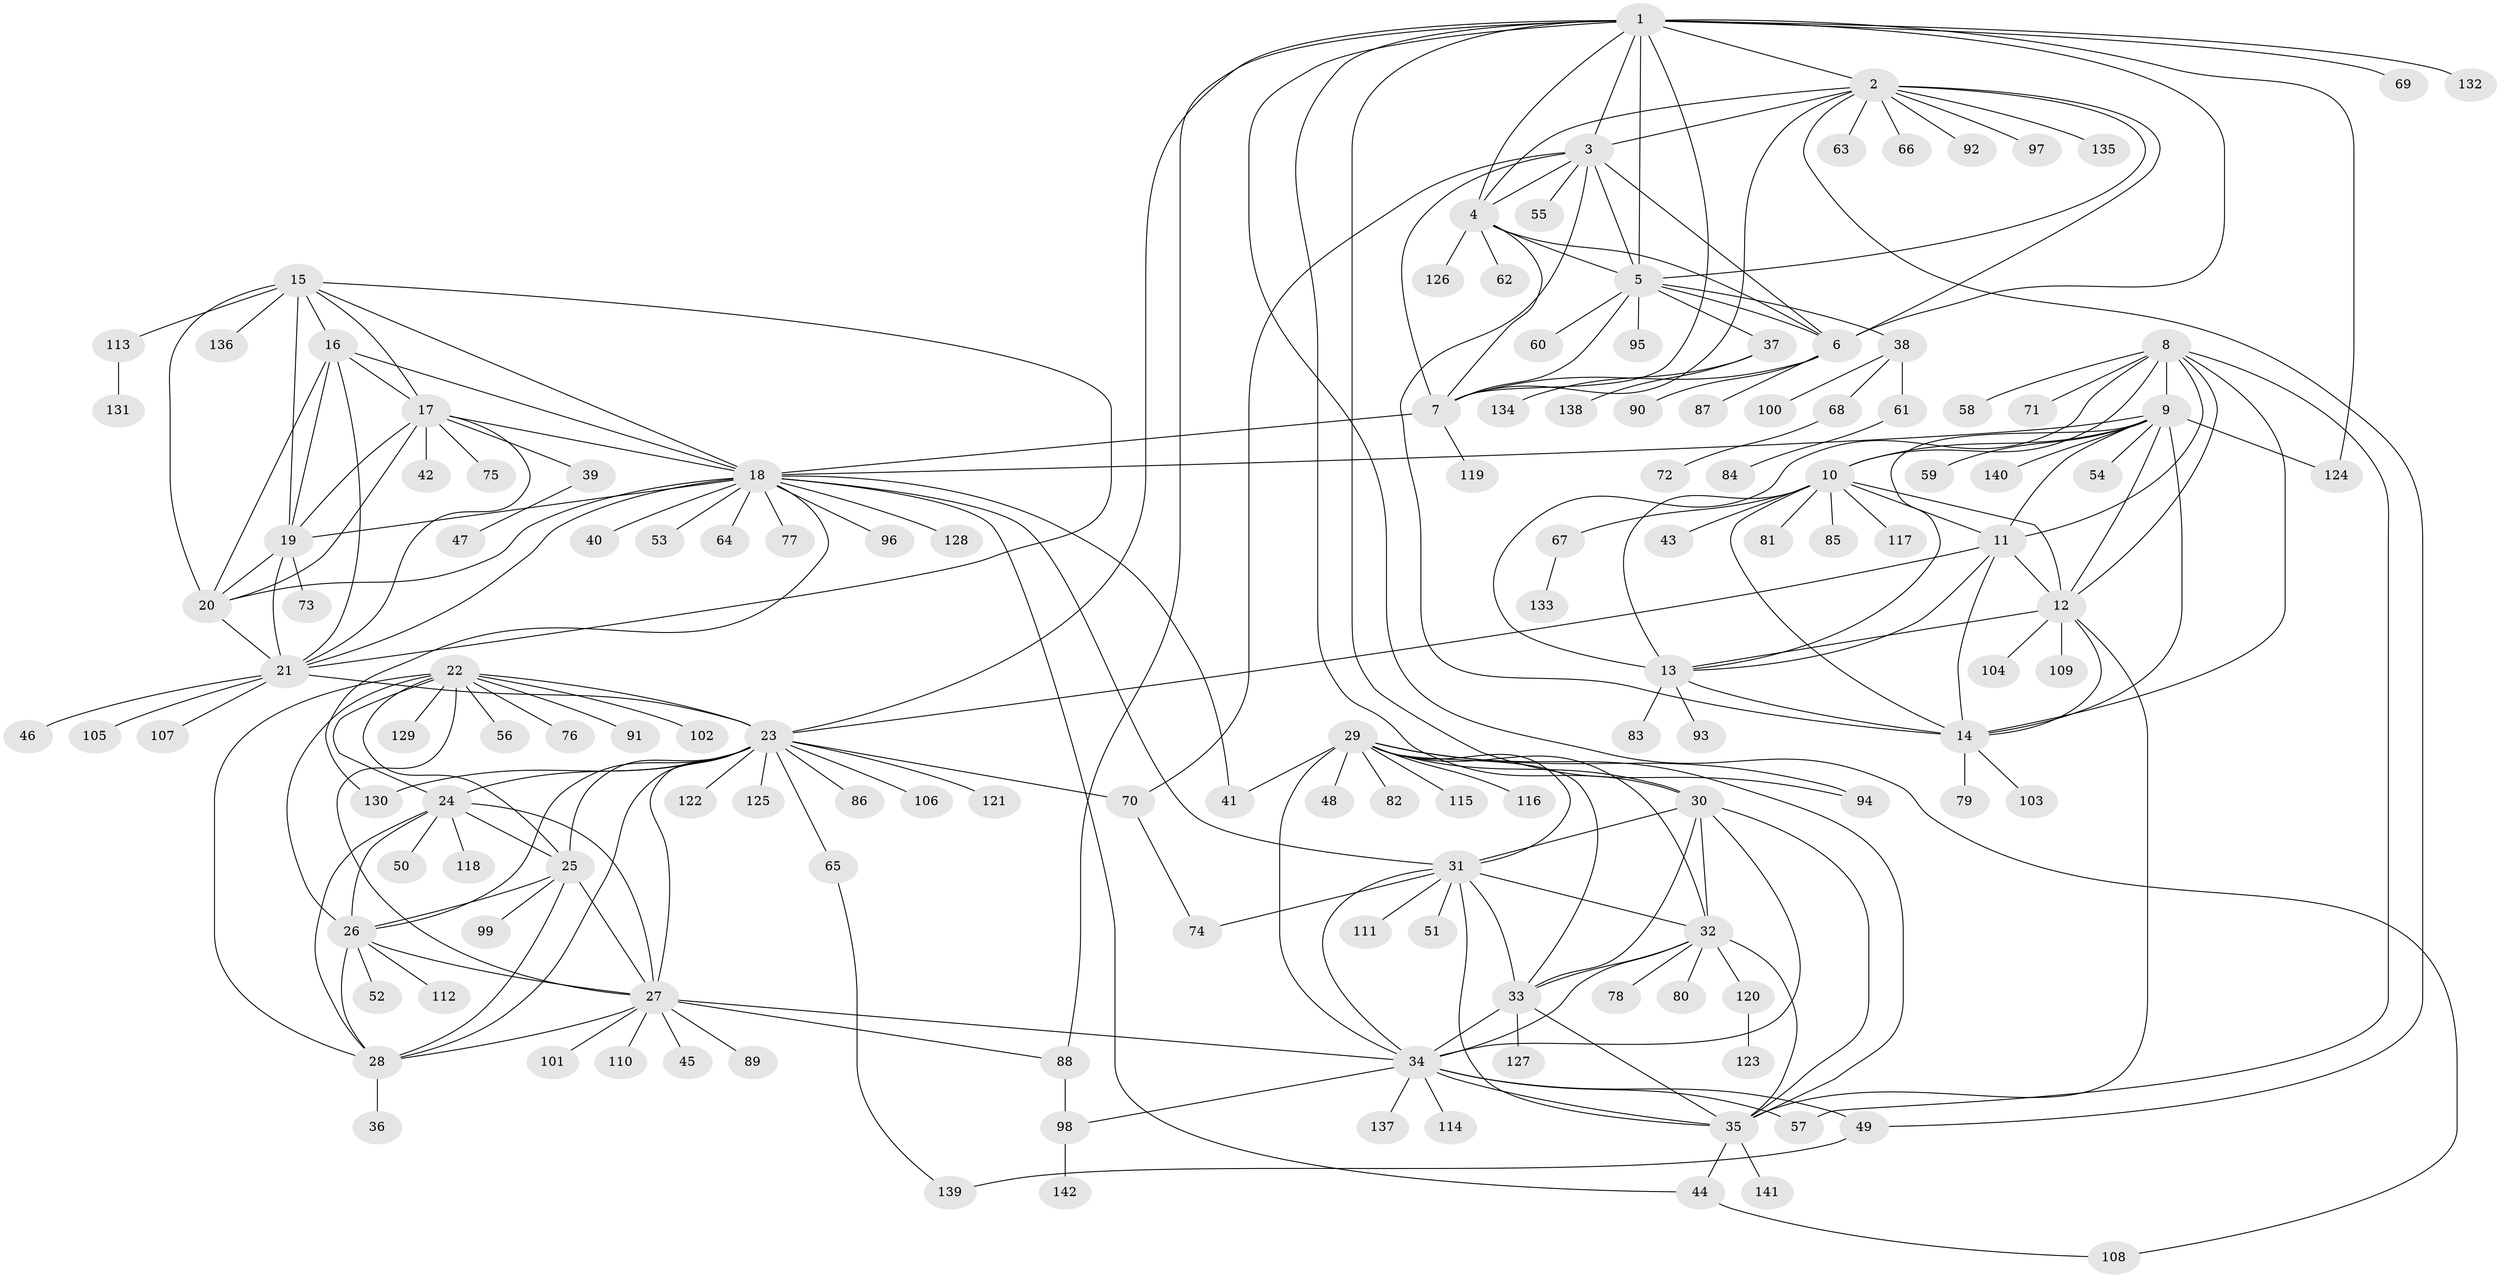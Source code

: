 // coarse degree distribution, {12: 0.017391304347826087, 13: 0.008695652173913044, 9: 0.06086956521739131, 6: 0.05217391304347826, 8: 0.017391304347826087, 7: 0.043478260869565216, 10: 0.02608695652173913, 4: 0.017391304347826087, 15: 0.017391304347826087, 11: 0.008695652173913044, 1: 0.6086956521739131, 2: 0.08695652173913043, 3: 0.034782608695652174}
// Generated by graph-tools (version 1.1) at 2025/42/03/06/25 10:42:15]
// undirected, 142 vertices, 235 edges
graph export_dot {
graph [start="1"]
  node [color=gray90,style=filled];
  1;
  2;
  3;
  4;
  5;
  6;
  7;
  8;
  9;
  10;
  11;
  12;
  13;
  14;
  15;
  16;
  17;
  18;
  19;
  20;
  21;
  22;
  23;
  24;
  25;
  26;
  27;
  28;
  29;
  30;
  31;
  32;
  33;
  34;
  35;
  36;
  37;
  38;
  39;
  40;
  41;
  42;
  43;
  44;
  45;
  46;
  47;
  48;
  49;
  50;
  51;
  52;
  53;
  54;
  55;
  56;
  57;
  58;
  59;
  60;
  61;
  62;
  63;
  64;
  65;
  66;
  67;
  68;
  69;
  70;
  71;
  72;
  73;
  74;
  75;
  76;
  77;
  78;
  79;
  80;
  81;
  82;
  83;
  84;
  85;
  86;
  87;
  88;
  89;
  90;
  91;
  92;
  93;
  94;
  95;
  96;
  97;
  98;
  99;
  100;
  101;
  102;
  103;
  104;
  105;
  106;
  107;
  108;
  109;
  110;
  111;
  112;
  113;
  114;
  115;
  116;
  117;
  118;
  119;
  120;
  121;
  122;
  123;
  124;
  125;
  126;
  127;
  128;
  129;
  130;
  131;
  132;
  133;
  134;
  135;
  136;
  137;
  138;
  139;
  140;
  141;
  142;
  1 -- 2;
  1 -- 3;
  1 -- 4;
  1 -- 5;
  1 -- 6;
  1 -- 7;
  1 -- 23;
  1 -- 30;
  1 -- 69;
  1 -- 88;
  1 -- 94;
  1 -- 108;
  1 -- 124;
  1 -- 132;
  2 -- 3;
  2 -- 4;
  2 -- 5;
  2 -- 6;
  2 -- 7;
  2 -- 49;
  2 -- 63;
  2 -- 66;
  2 -- 92;
  2 -- 97;
  2 -- 135;
  3 -- 4;
  3 -- 5;
  3 -- 6;
  3 -- 7;
  3 -- 14;
  3 -- 55;
  3 -- 70;
  4 -- 5;
  4 -- 6;
  4 -- 7;
  4 -- 62;
  4 -- 126;
  5 -- 6;
  5 -- 7;
  5 -- 37;
  5 -- 38;
  5 -- 60;
  5 -- 95;
  6 -- 7;
  6 -- 87;
  6 -- 90;
  7 -- 18;
  7 -- 119;
  8 -- 9;
  8 -- 10;
  8 -- 11;
  8 -- 12;
  8 -- 13;
  8 -- 14;
  8 -- 57;
  8 -- 58;
  8 -- 71;
  9 -- 10;
  9 -- 11;
  9 -- 12;
  9 -- 13;
  9 -- 14;
  9 -- 18;
  9 -- 54;
  9 -- 59;
  9 -- 124;
  9 -- 140;
  10 -- 11;
  10 -- 12;
  10 -- 13;
  10 -- 14;
  10 -- 43;
  10 -- 67;
  10 -- 81;
  10 -- 85;
  10 -- 117;
  11 -- 12;
  11 -- 13;
  11 -- 14;
  11 -- 23;
  12 -- 13;
  12 -- 14;
  12 -- 35;
  12 -- 104;
  12 -- 109;
  13 -- 14;
  13 -- 83;
  13 -- 93;
  14 -- 79;
  14 -- 103;
  15 -- 16;
  15 -- 17;
  15 -- 18;
  15 -- 19;
  15 -- 20;
  15 -- 21;
  15 -- 113;
  15 -- 136;
  16 -- 17;
  16 -- 18;
  16 -- 19;
  16 -- 20;
  16 -- 21;
  17 -- 18;
  17 -- 19;
  17 -- 20;
  17 -- 21;
  17 -- 39;
  17 -- 42;
  17 -- 75;
  18 -- 19;
  18 -- 20;
  18 -- 21;
  18 -- 31;
  18 -- 40;
  18 -- 41;
  18 -- 44;
  18 -- 53;
  18 -- 64;
  18 -- 77;
  18 -- 96;
  18 -- 128;
  18 -- 130;
  19 -- 20;
  19 -- 21;
  19 -- 73;
  20 -- 21;
  21 -- 23;
  21 -- 46;
  21 -- 105;
  21 -- 107;
  22 -- 23;
  22 -- 24;
  22 -- 25;
  22 -- 26;
  22 -- 27;
  22 -- 28;
  22 -- 56;
  22 -- 76;
  22 -- 91;
  22 -- 102;
  22 -- 129;
  23 -- 24;
  23 -- 25;
  23 -- 26;
  23 -- 27;
  23 -- 28;
  23 -- 65;
  23 -- 70;
  23 -- 86;
  23 -- 106;
  23 -- 121;
  23 -- 122;
  23 -- 125;
  23 -- 130;
  24 -- 25;
  24 -- 26;
  24 -- 27;
  24 -- 28;
  24 -- 50;
  24 -- 118;
  25 -- 26;
  25 -- 27;
  25 -- 28;
  25 -- 99;
  26 -- 27;
  26 -- 28;
  26 -- 52;
  26 -- 112;
  27 -- 28;
  27 -- 34;
  27 -- 45;
  27 -- 88;
  27 -- 89;
  27 -- 101;
  27 -- 110;
  28 -- 36;
  29 -- 30;
  29 -- 31;
  29 -- 32;
  29 -- 33;
  29 -- 34;
  29 -- 35;
  29 -- 41;
  29 -- 48;
  29 -- 82;
  29 -- 94;
  29 -- 115;
  29 -- 116;
  30 -- 31;
  30 -- 32;
  30 -- 33;
  30 -- 34;
  30 -- 35;
  31 -- 32;
  31 -- 33;
  31 -- 34;
  31 -- 35;
  31 -- 51;
  31 -- 74;
  31 -- 111;
  32 -- 33;
  32 -- 34;
  32 -- 35;
  32 -- 78;
  32 -- 80;
  32 -- 120;
  33 -- 34;
  33 -- 35;
  33 -- 127;
  34 -- 35;
  34 -- 49;
  34 -- 57;
  34 -- 98;
  34 -- 114;
  34 -- 137;
  35 -- 44;
  35 -- 141;
  37 -- 134;
  37 -- 138;
  38 -- 61;
  38 -- 68;
  38 -- 100;
  39 -- 47;
  44 -- 108;
  49 -- 139;
  61 -- 84;
  65 -- 139;
  67 -- 133;
  68 -- 72;
  70 -- 74;
  88 -- 98;
  98 -- 142;
  113 -- 131;
  120 -- 123;
}
